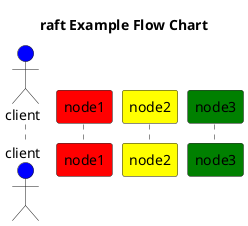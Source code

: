 @startuml
' !theme materia-outline

title raft Example Flow Chart

actor client as c1 #Blue
participant node1 as n1 #Red
participant node2 as n2 #Yellow
participant node3 as n3 #Green


@enduml